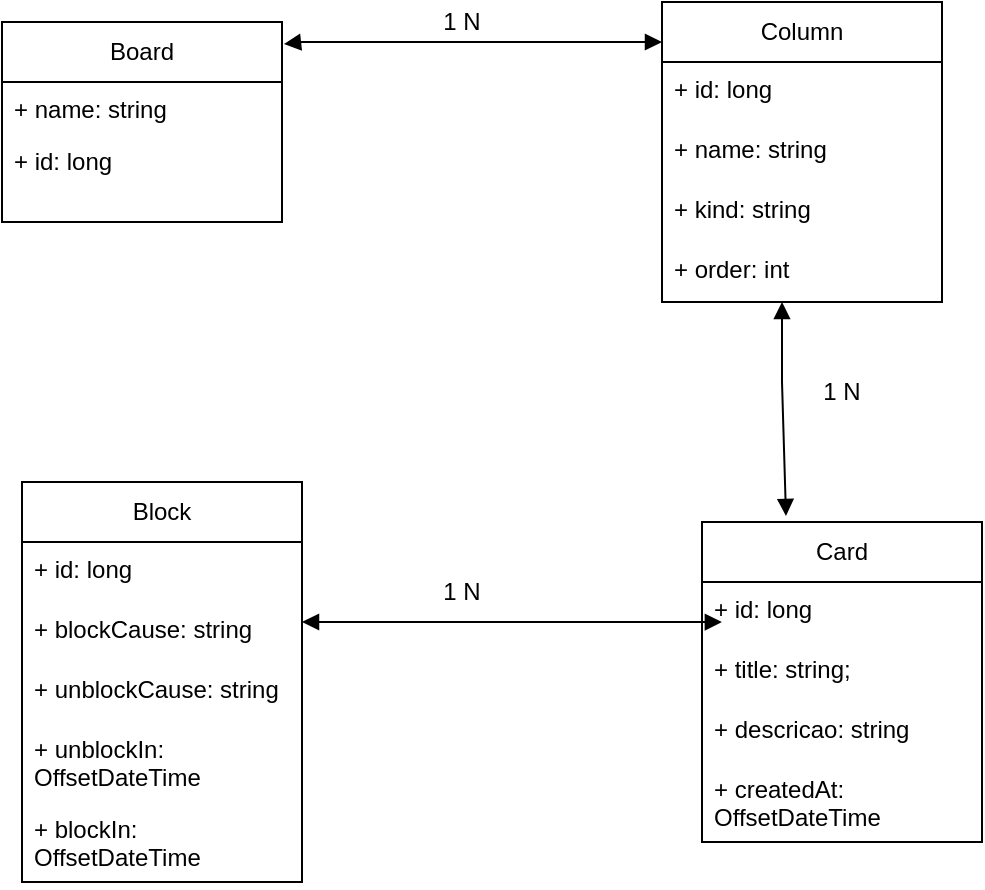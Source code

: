 <mxfile version="26.1.1">
  <diagram name="Página-1" id="8YlDjkU7ZJLSlEH9cEhL">
    <mxGraphModel dx="2074" dy="780" grid="1" gridSize="10" guides="1" tooltips="1" connect="1" arrows="1" fold="1" page="1" pageScale="1" pageWidth="827" pageHeight="1169" math="0" shadow="0">
      <root>
        <mxCell id="0" />
        <mxCell id="1" parent="0" />
        <mxCell id="VUfIPh4utafsrUahLqoa-1" value="Board" style="swimlane;fontStyle=0;childLayout=stackLayout;horizontal=1;startSize=30;horizontalStack=0;resizeParent=1;resizeParentMax=0;resizeLast=0;collapsible=1;marginBottom=0;whiteSpace=wrap;html=1;" vertex="1" parent="1">
          <mxGeometry x="160" y="160" width="140" height="100" as="geometry" />
        </mxCell>
        <mxCell id="VUfIPh4utafsrUahLqoa-6" value="+ name: string" style="text;strokeColor=none;fillColor=none;align=left;verticalAlign=top;spacingLeft=4;spacingRight=4;overflow=hidden;rotatable=0;points=[[0,0.5],[1,0.5]];portConstraint=eastwest;whiteSpace=wrap;html=1;" vertex="1" parent="VUfIPh4utafsrUahLqoa-1">
          <mxGeometry y="30" width="140" height="26" as="geometry" />
        </mxCell>
        <mxCell id="VUfIPh4utafsrUahLqoa-5" value="+ id: long&amp;nbsp;&lt;div&gt;&lt;br&gt;&lt;/div&gt;" style="text;strokeColor=none;fillColor=none;align=left;verticalAlign=top;spacingLeft=4;spacingRight=4;overflow=hidden;rotatable=0;points=[[0,0.5],[1,0.5]];portConstraint=eastwest;whiteSpace=wrap;html=1;" vertex="1" parent="VUfIPh4utafsrUahLqoa-1">
          <mxGeometry y="56" width="140" height="44" as="geometry" />
        </mxCell>
        <mxCell id="VUfIPh4utafsrUahLqoa-7" value="Column" style="swimlane;fontStyle=0;childLayout=stackLayout;horizontal=1;startSize=30;horizontalStack=0;resizeParent=1;resizeParentMax=0;resizeLast=0;collapsible=1;marginBottom=0;whiteSpace=wrap;html=1;" vertex="1" parent="1">
          <mxGeometry x="490" y="150" width="140" height="150" as="geometry" />
        </mxCell>
        <mxCell id="VUfIPh4utafsrUahLqoa-10" value="+ id: long&amp;nbsp;&lt;div&gt;&lt;br&gt;&lt;/div&gt;" style="text;strokeColor=none;fillColor=none;align=left;verticalAlign=top;spacingLeft=4;spacingRight=4;overflow=hidden;rotatable=0;points=[[0,0.5],[1,0.5]];portConstraint=eastwest;whiteSpace=wrap;html=1;" vertex="1" parent="VUfIPh4utafsrUahLqoa-7">
          <mxGeometry y="30" width="140" height="30" as="geometry" />
        </mxCell>
        <mxCell id="VUfIPh4utafsrUahLqoa-9" value="+ name: string&amp;nbsp;&lt;div&gt;&lt;br&gt;&lt;/div&gt;" style="text;strokeColor=none;fillColor=none;align=left;verticalAlign=top;spacingLeft=4;spacingRight=4;overflow=hidden;rotatable=0;points=[[0,0.5],[1,0.5]];portConstraint=eastwest;whiteSpace=wrap;html=1;" vertex="1" parent="VUfIPh4utafsrUahLqoa-7">
          <mxGeometry y="60" width="140" height="30" as="geometry" />
        </mxCell>
        <mxCell id="VUfIPh4utafsrUahLqoa-11" value="+ kind: string&amp;nbsp;&lt;div&gt;&lt;br&gt;&lt;/div&gt;" style="text;strokeColor=none;fillColor=none;align=left;verticalAlign=top;spacingLeft=4;spacingRight=4;overflow=hidden;rotatable=0;points=[[0,0.5],[1,0.5]];portConstraint=eastwest;whiteSpace=wrap;html=1;" vertex="1" parent="VUfIPh4utafsrUahLqoa-7">
          <mxGeometry y="90" width="140" height="30" as="geometry" />
        </mxCell>
        <mxCell id="VUfIPh4utafsrUahLqoa-13" value="+ order: int&amp;nbsp;&lt;div&gt;&lt;br&gt;&lt;/div&gt;" style="text;strokeColor=none;fillColor=none;align=left;verticalAlign=top;spacingLeft=4;spacingRight=4;overflow=hidden;rotatable=0;points=[[0,0.5],[1,0.5]];portConstraint=eastwest;whiteSpace=wrap;html=1;" vertex="1" parent="VUfIPh4utafsrUahLqoa-7">
          <mxGeometry y="120" width="140" height="30" as="geometry" />
        </mxCell>
        <mxCell id="VUfIPh4utafsrUahLqoa-12" value="" style="endArrow=block;startArrow=block;endFill=1;startFill=1;html=1;rounded=0;exitX=1.007;exitY=0.11;exitDx=0;exitDy=0;exitPerimeter=0;" edge="1" parent="1" source="VUfIPh4utafsrUahLqoa-1">
          <mxGeometry width="160" relative="1" as="geometry">
            <mxPoint x="320" y="400" as="sourcePoint" />
            <mxPoint x="490" y="170" as="targetPoint" />
            <Array as="points">
              <mxPoint x="310" y="170" />
            </Array>
          </mxGeometry>
        </mxCell>
        <UserObject label="1 N" placeholders="1" id="VUfIPh4utafsrUahLqoa-14">
          <mxCell style="text;html=1;strokeColor=none;fillColor=none;align=center;verticalAlign=middle;whiteSpace=wrap;overflow=hidden;" vertex="1" parent="1">
            <mxGeometry x="310" y="150" width="160" height="20" as="geometry" />
          </mxCell>
        </UserObject>
        <mxCell id="VUfIPh4utafsrUahLqoa-15" value="Card" style="swimlane;fontStyle=0;childLayout=stackLayout;horizontal=1;startSize=30;horizontalStack=0;resizeParent=1;resizeParentMax=0;resizeLast=0;collapsible=1;marginBottom=0;whiteSpace=wrap;html=1;" vertex="1" parent="1">
          <mxGeometry x="510" y="410" width="140" height="160" as="geometry" />
        </mxCell>
        <mxCell id="VUfIPh4utafsrUahLqoa-17" value="+ id: long&amp;nbsp;&lt;div&gt;&lt;br&gt;&lt;/div&gt;" style="text;strokeColor=none;fillColor=none;align=left;verticalAlign=top;spacingLeft=4;spacingRight=4;overflow=hidden;rotatable=0;points=[[0,0.5],[1,0.5]];portConstraint=eastwest;whiteSpace=wrap;html=1;" vertex="1" parent="VUfIPh4utafsrUahLqoa-15">
          <mxGeometry y="30" width="140" height="30" as="geometry" />
        </mxCell>
        <mxCell id="VUfIPh4utafsrUahLqoa-22" value="+ title: string;&amp;nbsp;&lt;div&gt;&lt;br&gt;&lt;/div&gt;" style="text;strokeColor=none;fillColor=none;align=left;verticalAlign=top;spacingLeft=4;spacingRight=4;overflow=hidden;rotatable=0;points=[[0,0.5],[1,0.5]];portConstraint=eastwest;whiteSpace=wrap;html=1;" vertex="1" parent="VUfIPh4utafsrUahLqoa-15">
          <mxGeometry y="60" width="140" height="30" as="geometry" />
        </mxCell>
        <mxCell id="VUfIPh4utafsrUahLqoa-23" value="+ descricao: string&amp;nbsp;&lt;div&gt;&lt;br&gt;&lt;/div&gt;" style="text;strokeColor=none;fillColor=none;align=left;verticalAlign=top;spacingLeft=4;spacingRight=4;overflow=hidden;rotatable=0;points=[[0,0.5],[1,0.5]];portConstraint=eastwest;whiteSpace=wrap;html=1;" vertex="1" parent="VUfIPh4utafsrUahLqoa-15">
          <mxGeometry y="90" width="140" height="30" as="geometry" />
        </mxCell>
        <mxCell id="VUfIPh4utafsrUahLqoa-24" value="+ createdAt: OffsetDateTime&amp;nbsp;&lt;div&gt;&lt;br&gt;&lt;/div&gt;" style="text;strokeColor=none;fillColor=none;align=left;verticalAlign=top;spacingLeft=4;spacingRight=4;overflow=hidden;rotatable=0;points=[[0,0.5],[1,0.5]];portConstraint=eastwest;whiteSpace=wrap;html=1;" vertex="1" parent="VUfIPh4utafsrUahLqoa-15">
          <mxGeometry y="120" width="140" height="40" as="geometry" />
        </mxCell>
        <mxCell id="VUfIPh4utafsrUahLqoa-20" value="" style="endArrow=block;startArrow=block;endFill=1;startFill=1;html=1;rounded=0;entryX=0.3;entryY=-0.019;entryDx=0;entryDy=0;entryPerimeter=0;" edge="1" parent="1" target="VUfIPh4utafsrUahLqoa-15">
          <mxGeometry width="160" relative="1" as="geometry">
            <mxPoint x="550" y="300" as="sourcePoint" />
            <mxPoint x="560" y="390" as="targetPoint" />
            <Array as="points">
              <mxPoint x="550" y="340" />
            </Array>
          </mxGeometry>
        </mxCell>
        <mxCell id="VUfIPh4utafsrUahLqoa-21" value="1 N" style="text;html=1;align=center;verticalAlign=middle;whiteSpace=wrap;rounded=0;" vertex="1" parent="1">
          <mxGeometry x="550" y="330" width="60" height="30" as="geometry" />
        </mxCell>
        <mxCell id="VUfIPh4utafsrUahLqoa-25" value="Block" style="swimlane;fontStyle=0;childLayout=stackLayout;horizontal=1;startSize=30;horizontalStack=0;resizeParent=1;resizeParentMax=0;resizeLast=0;collapsible=1;marginBottom=0;whiteSpace=wrap;html=1;" vertex="1" parent="1">
          <mxGeometry x="170" y="390" width="140" height="200" as="geometry" />
        </mxCell>
        <mxCell id="VUfIPh4utafsrUahLqoa-27" value="+ id: long&amp;nbsp;&lt;div&gt;&lt;br&gt;&lt;/div&gt;" style="text;strokeColor=none;fillColor=none;align=left;verticalAlign=top;spacingLeft=4;spacingRight=4;overflow=hidden;rotatable=0;points=[[0,0.5],[1,0.5]];portConstraint=eastwest;whiteSpace=wrap;html=1;" vertex="1" parent="VUfIPh4utafsrUahLqoa-25">
          <mxGeometry y="30" width="140" height="30" as="geometry" />
        </mxCell>
        <mxCell id="VUfIPh4utafsrUahLqoa-28" value="+ blockCause: string&lt;div&gt;&lt;br&gt;&lt;/div&gt;" style="text;strokeColor=none;fillColor=none;align=left;verticalAlign=top;spacingLeft=4;spacingRight=4;overflow=hidden;rotatable=0;points=[[0,0.5],[1,0.5]];portConstraint=eastwest;whiteSpace=wrap;html=1;" vertex="1" parent="VUfIPh4utafsrUahLqoa-25">
          <mxGeometry y="60" width="140" height="30" as="geometry" />
        </mxCell>
        <mxCell id="VUfIPh4utafsrUahLqoa-29" value="+ unblockCause: string&lt;div&gt;&lt;br&gt;&lt;/div&gt;" style="text;strokeColor=none;fillColor=none;align=left;verticalAlign=top;spacingLeft=4;spacingRight=4;overflow=hidden;rotatable=0;points=[[0,0.5],[1,0.5]];portConstraint=eastwest;whiteSpace=wrap;html=1;" vertex="1" parent="VUfIPh4utafsrUahLqoa-25">
          <mxGeometry y="90" width="140" height="30" as="geometry" />
        </mxCell>
        <mxCell id="VUfIPh4utafsrUahLqoa-35" value="+ unblockIn: OffsetDateTime&lt;div&gt;&lt;br&gt;&lt;/div&gt;" style="text;strokeColor=none;fillColor=none;align=left;verticalAlign=top;spacingLeft=4;spacingRight=4;overflow=hidden;rotatable=0;points=[[0,0.5],[1,0.5]];portConstraint=eastwest;whiteSpace=wrap;html=1;" vertex="1" parent="VUfIPh4utafsrUahLqoa-25">
          <mxGeometry y="120" width="140" height="40" as="geometry" />
        </mxCell>
        <mxCell id="VUfIPh4utafsrUahLqoa-36" value="+ blockIn: OffsetDateTime&lt;div&gt;&lt;br&gt;&lt;/div&gt;" style="text;strokeColor=none;fillColor=none;align=left;verticalAlign=top;spacingLeft=4;spacingRight=4;overflow=hidden;rotatable=0;points=[[0,0.5],[1,0.5]];portConstraint=eastwest;whiteSpace=wrap;html=1;" vertex="1" parent="VUfIPh4utafsrUahLqoa-25">
          <mxGeometry y="160" width="140" height="40" as="geometry" />
        </mxCell>
        <mxCell id="VUfIPh4utafsrUahLqoa-30" value="" style="endArrow=block;startArrow=block;endFill=1;startFill=1;html=1;rounded=0;entryX=0.071;entryY=0.667;entryDx=0;entryDy=0;entryPerimeter=0;" edge="1" parent="1" target="VUfIPh4utafsrUahLqoa-17">
          <mxGeometry width="160" relative="1" as="geometry">
            <mxPoint x="310" y="460" as="sourcePoint" />
            <mxPoint x="500" y="460" as="targetPoint" />
            <Array as="points">
              <mxPoint x="380" y="460" />
            </Array>
          </mxGeometry>
        </mxCell>
        <mxCell id="VUfIPh4utafsrUahLqoa-31" value="1 N" style="text;html=1;align=center;verticalAlign=middle;whiteSpace=wrap;rounded=0;" vertex="1" parent="1">
          <mxGeometry x="360" y="430" width="60" height="30" as="geometry" />
        </mxCell>
      </root>
    </mxGraphModel>
  </diagram>
</mxfile>
